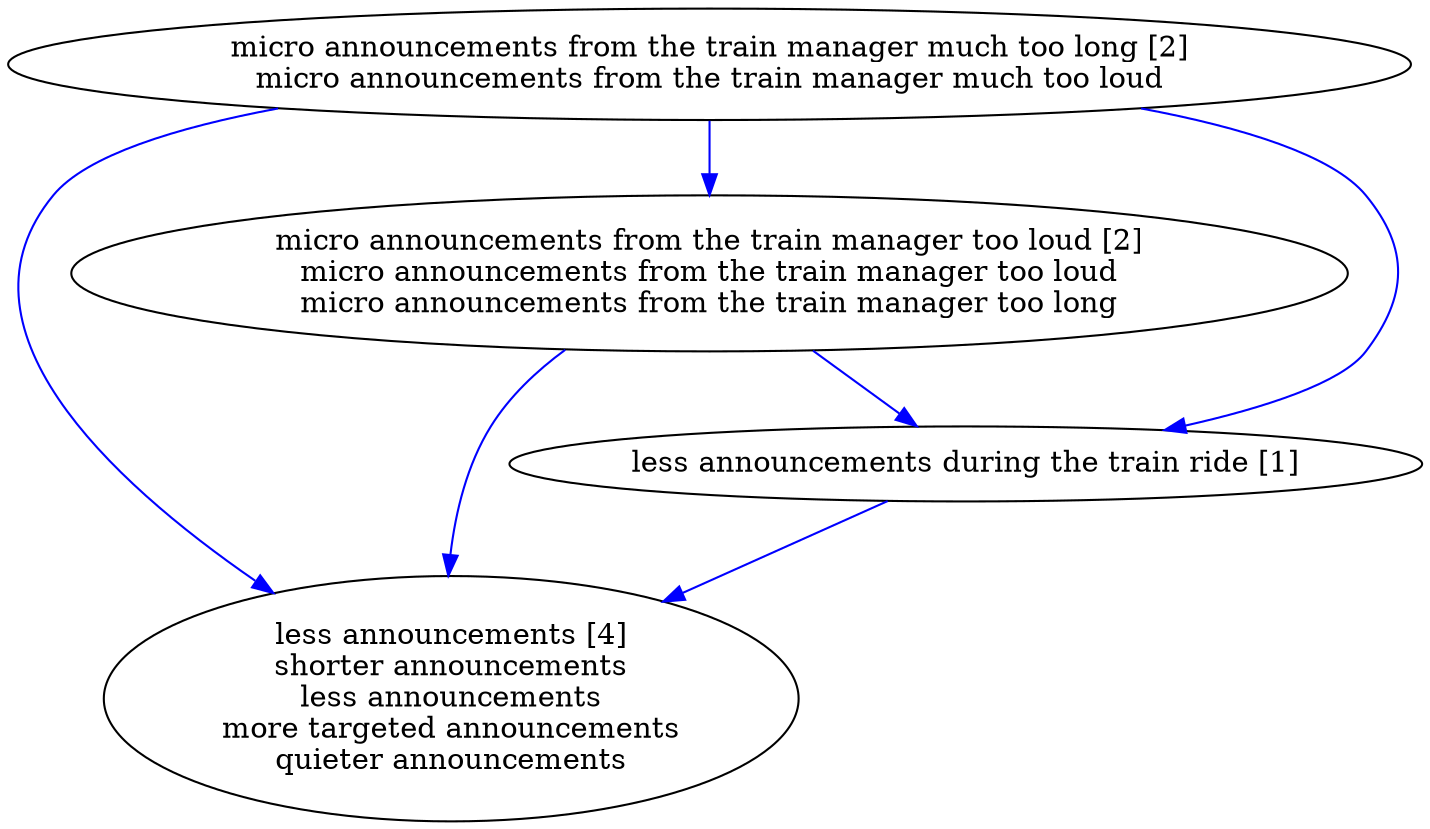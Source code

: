 digraph collapsedGraph {
"less announcements [4]\nshorter announcements\nless announcements\nmore targeted announcements\nquieter announcements""micro announcements from the train manager too loud [2]\nmicro announcements from the train manager too loud\nmicro announcements from the train manager too long""micro announcements from the train manager much too long [2]\nmicro announcements from the train manager much too loud""less announcements during the train ride [1]""micro announcements from the train manager much too long [2]\nmicro announcements from the train manager much too loud" -> "less announcements [4]\nshorter announcements\nless announcements\nmore targeted announcements\nquieter announcements" [color=blue]
"micro announcements from the train manager too loud [2]\nmicro announcements from the train manager too loud\nmicro announcements from the train manager too long" -> "less announcements [4]\nshorter announcements\nless announcements\nmore targeted announcements\nquieter announcements" [color=blue]
"micro announcements from the train manager much too long [2]\nmicro announcements from the train manager much too loud" -> "less announcements during the train ride [1]" [color=blue]
"micro announcements from the train manager too loud [2]\nmicro announcements from the train manager too loud\nmicro announcements from the train manager too long" -> "less announcements during the train ride [1]" [color=blue]
"micro announcements from the train manager much too long [2]\nmicro announcements from the train manager much too loud" -> "micro announcements from the train manager too loud [2]\nmicro announcements from the train manager too loud\nmicro announcements from the train manager too long" [color=blue]
"less announcements during the train ride [1]" -> "less announcements [4]\nshorter announcements\nless announcements\nmore targeted announcements\nquieter announcements" [color=blue]
}